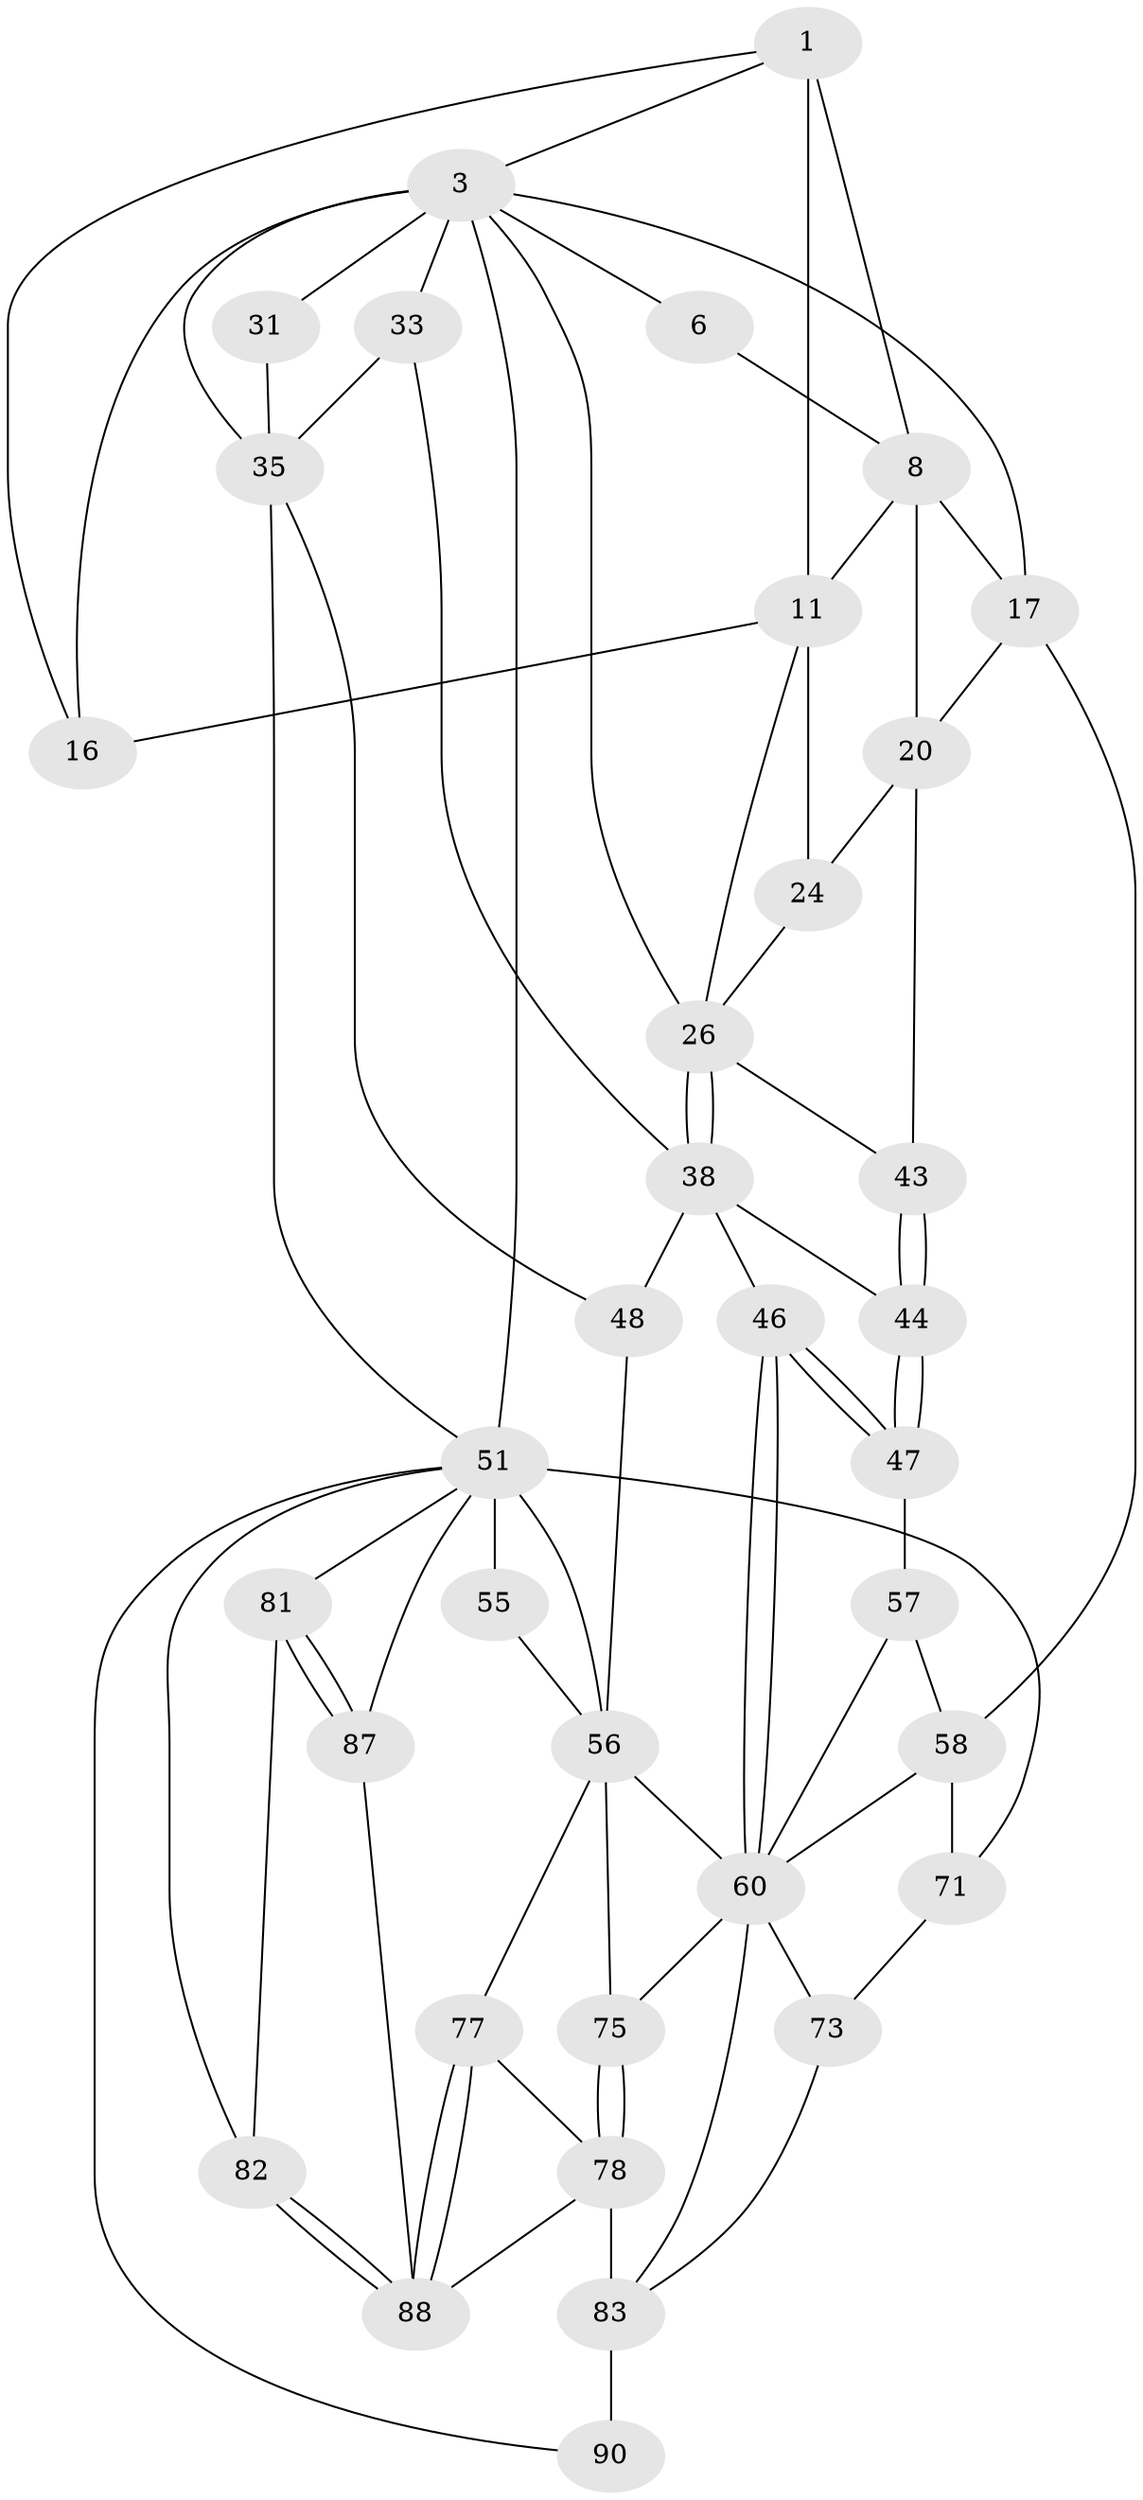 // original degree distribution, {3: 0.021739130434782608, 4: 0.2391304347826087, 5: 0.5217391304347826, 6: 0.21739130434782608}
// Generated by graph-tools (version 1.1) at 2025/21/03/04/25 18:21:18]
// undirected, 36 vertices, 79 edges
graph export_dot {
graph [start="1"]
  node [color=gray90,style=filled];
  1 [pos="+0.3258715549734803+0",super="+7+2"];
  3 [pos="+0.6496850282254515+0",super="+4+13"];
  6 [pos="+0.12725921805818194+0"];
  8 [pos="+0.1804808091024707+0.1206761987797841",super="+9+19"];
  11 [pos="+0.4284636015138313+0.15524224505724868",super="+12"];
  16 [pos="+0.6296391569225919+0.146196113887029"];
  17 [pos="+0+0.2783217431428791",super="+18"];
  20 [pos="+0.17108652331801513+0.14240206070916211",super="+21"];
  24 [pos="+0.22449659181719772+0.29797260605581943"];
  26 [pos="+0.4342730730645402+0.23254184154501542",super="+27"];
  31 [pos="+0.9788624955255558+0.15391314679947635"];
  33 [pos="+0.6990915586449201+0.3267566831114957",super="+34"];
  35 [pos="+0.7904884181192113+0.4264456745286679",super="+42+36"];
  38 [pos="+0.4590667543398808+0.3754678348865523",super="+39+41"];
  43 [pos="+0.169058463283173+0.41780195386912333"];
  44 [pos="+0.17583866158542344+0.4312983462906934"];
  46 [pos="+0.30849315892753804+0.5518030679533648"];
  47 [pos="+0.17784935572710533+0.4413024742840335"];
  48 [pos="+0.5585284891513995+0.49956688807365063",super="+49"];
  51 [pos="+1+0.6151893402380405",super="+52+63"];
  55 [pos="+0.7087383499039043+0.6089274501474081"];
  56 [pos="+0.5639678597788714+0.5469576654441783",super="+66"];
  57 [pos="+0.1454376120084421+0.4985308600346689"];
  58 [pos="+0.09649609263765672+0.5605701755752049",super="+59+65"];
  60 [pos="+0.3117286487849168+0.640320740991369",super="+61"];
  71 [pos="+0+0.7499510778785723",super="+72+80"];
  73 [pos="+0.1852415390764854+0.8341753057187157"];
  75 [pos="+0.42329902496761956+0.7913972805314803"];
  77 [pos="+0.5845109345250015+0.8512965071673345"];
  78 [pos="+0.5453376218635004+0.8677083783236883",super="+85"];
  81 [pos="+0.8652610287305703+0.8126259137575113"];
  82 [pos="+0.7586689744541315+0.8038001795565838"];
  83 [pos="+0.31717836168676933+0.8693972953098729",super="+86+84"];
  87 [pos="+1+1"];
  88 [pos="+0.7994677866049519+1",super="+89"];
  90 [pos="+0.12680618954464104+1"];
  1 -- 8;
  1 -- 16;
  1 -- 11 [weight=2];
  1 -- 3;
  3 -- 35 [weight=2];
  3 -- 6;
  3 -- 17;
  3 -- 51 [weight=3];
  3 -- 31 [weight=2];
  3 -- 16;
  3 -- 33 [weight=2];
  3 -- 26;
  6 -- 8;
  8 -- 17;
  8 -- 20;
  8 -- 11;
  11 -- 16;
  11 -- 24;
  11 -- 26;
  17 -- 58;
  17 -- 20;
  20 -- 24;
  20 -- 43;
  24 -- 26;
  26 -- 38 [weight=2];
  26 -- 38;
  26 -- 43;
  31 -- 35;
  33 -- 35;
  33 -- 38;
  35 -- 48;
  35 -- 51;
  38 -- 48 [weight=2];
  38 -- 44;
  38 -- 46;
  43 -- 44;
  43 -- 44;
  44 -- 47;
  44 -- 47;
  46 -- 47;
  46 -- 47;
  46 -- 60;
  46 -- 60;
  47 -- 57;
  48 -- 56;
  51 -- 81;
  51 -- 82;
  51 -- 55 [weight=2];
  51 -- 56;
  51 -- 87;
  51 -- 71;
  51 -- 90;
  55 -- 56;
  56 -- 75;
  56 -- 60;
  56 -- 77;
  57 -- 58;
  57 -- 60;
  58 -- 71 [weight=2];
  58 -- 60;
  60 -- 73;
  60 -- 83;
  60 -- 75;
  71 -- 73;
  73 -- 83;
  75 -- 78;
  75 -- 78;
  77 -- 78;
  77 -- 88;
  77 -- 88;
  78 -- 88;
  78 -- 83 [weight=2];
  81 -- 82;
  81 -- 87;
  81 -- 87;
  82 -- 88;
  82 -- 88;
  83 -- 90 [weight=2];
  87 -- 88;
}
